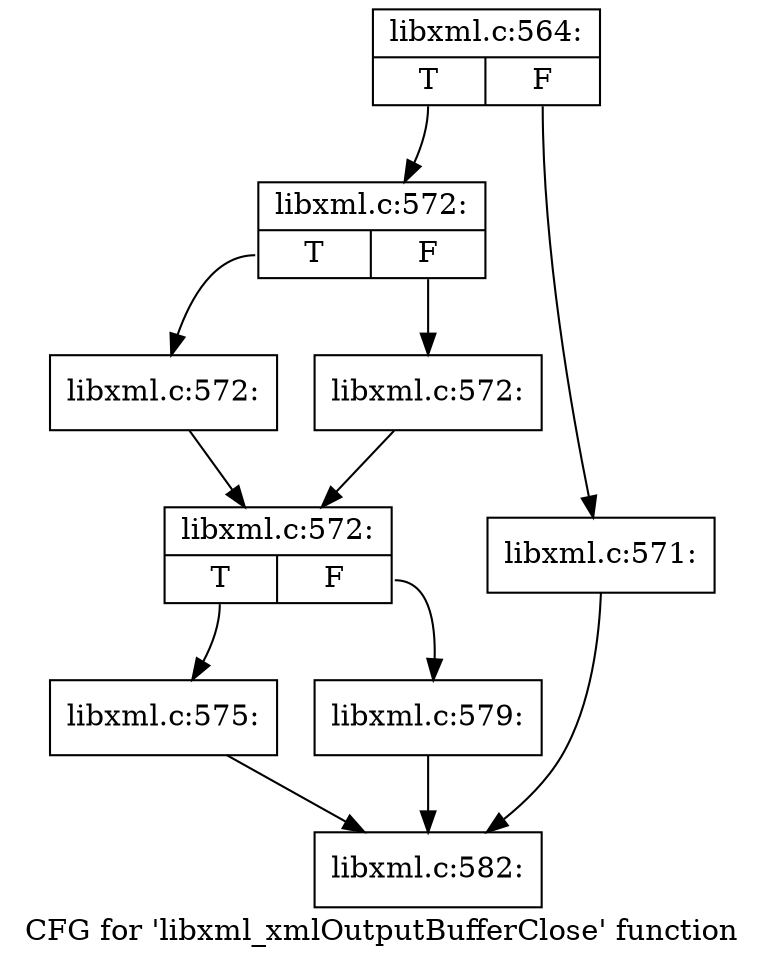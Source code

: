 digraph "CFG for 'libxml_xmlOutputBufferClose' function" {
	label="CFG for 'libxml_xmlOutputBufferClose' function";

	Node0x563f780 [shape=record,label="{libxml.c:564:|{<s0>T|<s1>F}}"];
	Node0x563f780:s0 -> Node0x56458d0;
	Node0x563f780:s1 -> Node0x5645880;
	Node0x5645880 [shape=record,label="{libxml.c:571:}"];
	Node0x5645880 -> Node0x563fce0;
	Node0x56458d0 [shape=record,label="{libxml.c:572:|{<s0>T|<s1>F}}"];
	Node0x56458d0:s0 -> Node0x56460f0;
	Node0x56458d0:s1 -> Node0x5646140;
	Node0x56460f0 [shape=record,label="{libxml.c:572:}"];
	Node0x56460f0 -> Node0x5646190;
	Node0x5646140 [shape=record,label="{libxml.c:572:}"];
	Node0x5646140 -> Node0x5646190;
	Node0x5646190 [shape=record,label="{libxml.c:572:|{<s0>T|<s1>F}}"];
	Node0x5646190:s0 -> Node0x5646720;
	Node0x5646190:s1 -> Node0x5646770;
	Node0x5646720 [shape=record,label="{libxml.c:575:}"];
	Node0x5646720 -> Node0x563fce0;
	Node0x5646770 [shape=record,label="{libxml.c:579:}"];
	Node0x5646770 -> Node0x563fce0;
	Node0x563fce0 [shape=record,label="{libxml.c:582:}"];
}
